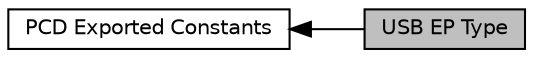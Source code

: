 digraph "USB EP Type"
{
  edge [fontname="Helvetica",fontsize="10",labelfontname="Helvetica",labelfontsize="10"];
  node [fontname="Helvetica",fontsize="10",shape=record];
  rankdir=LR;
  Node1 [label="PCD Exported Constants",height=0.2,width=0.4,color="black", fillcolor="white", style="filled",URL="$group___p_c_d___exported___constants.html"];
  Node0 [label="USB EP Type",height=0.2,width=0.4,color="black", fillcolor="grey75", style="filled", fontcolor="black"];
  Node1->Node0 [shape=plaintext, dir="back", style="solid"];
}
